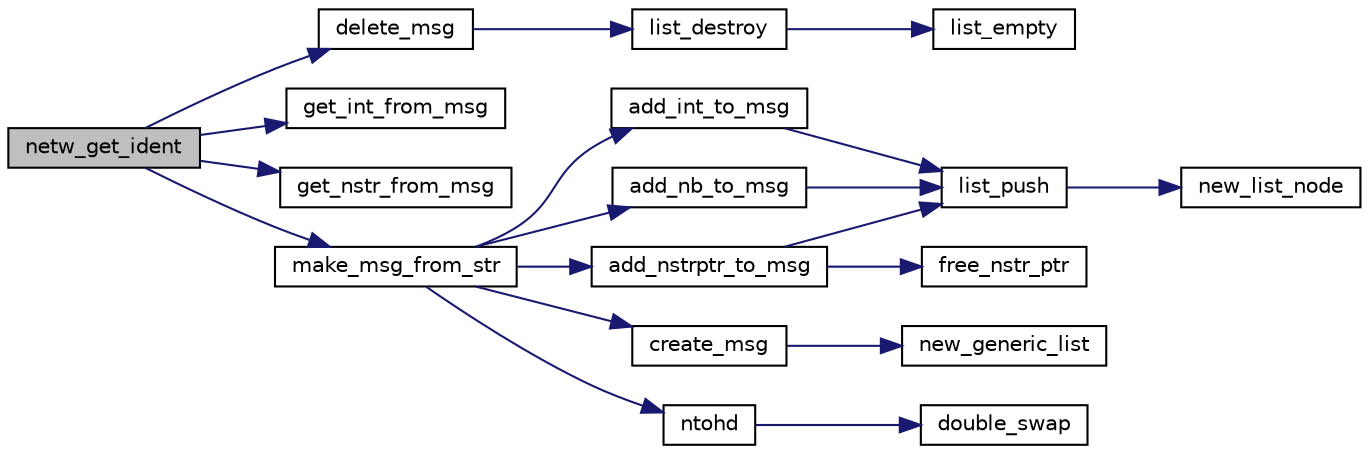 digraph G
{
  edge [fontname="Helvetica",fontsize="10",labelfontname="Helvetica",labelfontsize="10"];
  node [fontname="Helvetica",fontsize="10",shape=record];
  rankdir=LR;
  Node1 [label="netw_get_ident",height=0.2,width=0.4,color="black", fillcolor="grey75", style="filled" fontcolor="black"];
  Node1 -> Node2 [color="midnightblue",fontsize="10",style="solid",fontname="Helvetica"];
  Node2 [label="delete_msg",height=0.2,width=0.4,color="black", fillcolor="white", style="filled",URL="$group___n_e_t_w_o_r_k___m_s_g.html#gadcc2854217553f3a4890973873bdf634",tooltip="Delete a NETW_MSG *object."];
  Node2 -> Node3 [color="midnightblue",fontsize="10",style="solid",fontname="Helvetica"];
  Node3 [label="list_destroy",height=0.2,width=0.4,color="black", fillcolor="white", style="filled",URL="$group___l_i_s_t.html#ga90d32fef68ce6f3ec0a7b4085690c755",tooltip="Empty and Free a list container. Call the destructor each time."];
  Node3 -> Node4 [color="midnightblue",fontsize="10",style="solid",fontname="Helvetica"];
  Node4 [label="list_empty",height=0.2,width=0.4,color="black", fillcolor="white", style="filled",URL="$group___l_i_s_t.html#ga1dafe7a250ddad51fadd375f057287e7",tooltip="Empty a LIST list of pointers."];
  Node1 -> Node5 [color="midnightblue",fontsize="10",style="solid",fontname="Helvetica"];
  Node5 [label="get_int_from_msg",height=0.2,width=0.4,color="black", fillcolor="white", style="filled",URL="$group___n_e_t_w_o_r_k___m_s_g.html#gafc6e48e4853310c09174f5ff3dfed85b",tooltip="Get a number from a message number list."];
  Node1 -> Node6 [color="midnightblue",fontsize="10",style="solid",fontname="Helvetica"];
  Node6 [label="get_nstr_from_msg",height=0.2,width=0.4,color="black", fillcolor="white", style="filled",URL="$group___n_e_t_w_o_r_k___m_s_g.html#ga73be780021c7c875f476ef4e02d2bc1c",tooltip="Get a string from a message string list."];
  Node1 -> Node7 [color="midnightblue",fontsize="10",style="solid",fontname="Helvetica"];
  Node7 [label="make_msg_from_str",height=0.2,width=0.4,color="black", fillcolor="white", style="filled",URL="$group___n_e_t_w_o_r_k___m_s_g.html#ga0ff2638e1e094f9af393d0d63cbbab0d",tooltip="Make a single message of the string."];
  Node7 -> Node8 [color="midnightblue",fontsize="10",style="solid",fontname="Helvetica"];
  Node8 [label="add_int_to_msg",height=0.2,width=0.4,color="black", fillcolor="white", style="filled",URL="$group___n_e_t_w_o_r_k___m_s_g.html#ga9aa63e987d00d99d9a21aec35efecf74",tooltip="Add an int to the int list int the message."];
  Node8 -> Node9 [color="midnightblue",fontsize="10",style="solid",fontname="Helvetica"];
  Node9 [label="list_push",height=0.2,width=0.4,color="black", fillcolor="white", style="filled",URL="$group___l_i_s_t.html#ga4eab319289a83524639ee5e9f0441fdf",tooltip="Add a pointer to the end of the list."];
  Node9 -> Node10 [color="midnightblue",fontsize="10",style="solid",fontname="Helvetica"];
  Node10 [label="new_list_node",height=0.2,width=0.4,color="black", fillcolor="white", style="filled",URL="$group___l_i_s_t.html#ga6f57b62b796c1248014bc14a9bb0fc6c",tooltip="Allocate a new node to link in a list."];
  Node7 -> Node11 [color="midnightblue",fontsize="10",style="solid",fontname="Helvetica"];
  Node11 [label="add_nb_to_msg",height=0.2,width=0.4,color="black", fillcolor="white", style="filled",URL="$group___n_e_t_w_o_r_k___m_s_g.html#gae7c4f1b2c58aabda4856a2f5c782b863",tooltip="Add an float to the message."];
  Node11 -> Node9 [color="midnightblue",fontsize="10",style="solid",fontname="Helvetica"];
  Node7 -> Node12 [color="midnightblue",fontsize="10",style="solid",fontname="Helvetica"];
  Node12 [label="add_nstrptr_to_msg",height=0.2,width=0.4,color="black", fillcolor="white", style="filled",URL="$group___n_e_t_w_o_r_k___m_s_g.html#ga53dfbdd3b5d1cfcf387d17b4465e5f3a",tooltip="Add a string to the string list in the message."];
  Node12 -> Node13 [color="midnightblue",fontsize="10",style="solid",fontname="Helvetica"];
  Node13 [label="free_nstr_ptr",height=0.2,width=0.4,color="black", fillcolor="white", style="filled",URL="$group___n___s_t_r.html#ga0a864a4ce4997389f2e5e2e16c51a30a",tooltip="Free a N_STR pointer structure."];
  Node12 -> Node9 [color="midnightblue",fontsize="10",style="solid",fontname="Helvetica"];
  Node7 -> Node14 [color="midnightblue",fontsize="10",style="solid",fontname="Helvetica"];
  Node14 [label="create_msg",height=0.2,width=0.4,color="black", fillcolor="white", style="filled",URL="$group___n_e_t_w_o_r_k___m_s_g.html#ga62ae674d9de6171bcbd604e68a3b94a9",tooltip="Create a NETW_MSG *object."];
  Node14 -> Node15 [color="midnightblue",fontsize="10",style="solid",fontname="Helvetica"];
  Node15 [label="new_generic_list",height=0.2,width=0.4,color="black", fillcolor="white", style="filled",URL="$group___l_i_s_t.html#gaa82751b4d6a219771661843e61cefa2e",tooltip="Initialiaze a generic list container to max_items pointers."];
  Node7 -> Node16 [color="midnightblue",fontsize="10",style="solid",fontname="Helvetica"];
  Node16 [label="ntohd",height=0.2,width=0.4,color="black", fillcolor="white", style="filled",URL="$group___n_e_t_w_o_r_k___m_s_g.html#gaaed102598c4379bd1e0dc78f834972b0",tooltip="If needed swap bytes for a double."];
  Node16 -> Node17 [color="midnightblue",fontsize="10",style="solid",fontname="Helvetica"];
  Node17 [label="double_swap",height=0.2,width=0.4,color="black", fillcolor="white", style="filled",URL="$group___n_e_t_w_o_r_k___m_s_g.html#ga4f7b627b47a1ee6976089dc4ab0a91b9",tooltip="Swap bytes endiannes for a double."];
}
